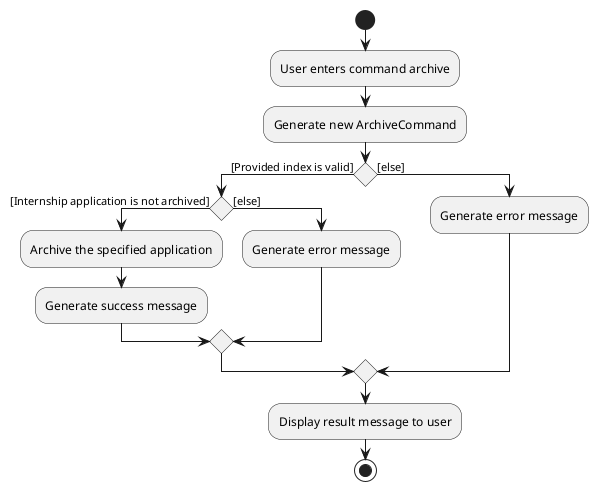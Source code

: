 @startuml
start
:User enters command archive;
:Generate new ArchiveCommand;
if () then ([Provided index is valid])
        if () then ([Internship application is not archived])
                :Archive the specified application;
                :Generate success message;
            else ([else])
            :Generate error message;
            endif
    else ([else])
    :Generate error message;
    endif
:Display result message to user;
stop
@enduml
